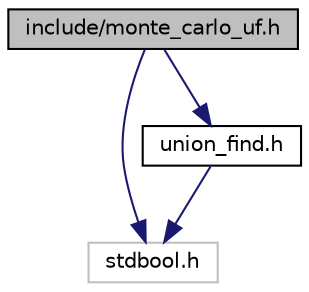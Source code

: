 digraph "include/monte_carlo_uf.h"
{
  edge [fontname="Helvetica",fontsize="10",labelfontname="Helvetica",labelfontsize="10"];
  node [fontname="Helvetica",fontsize="10",shape=record];
  Node1 [label="include/monte_carlo_uf.h",height=0.2,width=0.4,color="black", fillcolor="grey75", style="filled" fontcolor="black"];
  Node1 -> Node2 [color="midnightblue",fontsize="10",style="solid",fontname="Helvetica"];
  Node2 [label="stdbool.h",height=0.2,width=0.4,color="grey75", fillcolor="white", style="filled"];
  Node1 -> Node3 [color="midnightblue",fontsize="10",style="solid",fontname="Helvetica"];
  Node3 [label="union_find.h",height=0.2,width=0.4,color="black", fillcolor="white", style="filled",URL="$union__find_8h.html",tooltip="Simple definition of Cell_uf and Grid_uf. "];
  Node3 -> Node2 [color="midnightblue",fontsize="10",style="solid",fontname="Helvetica"];
}
